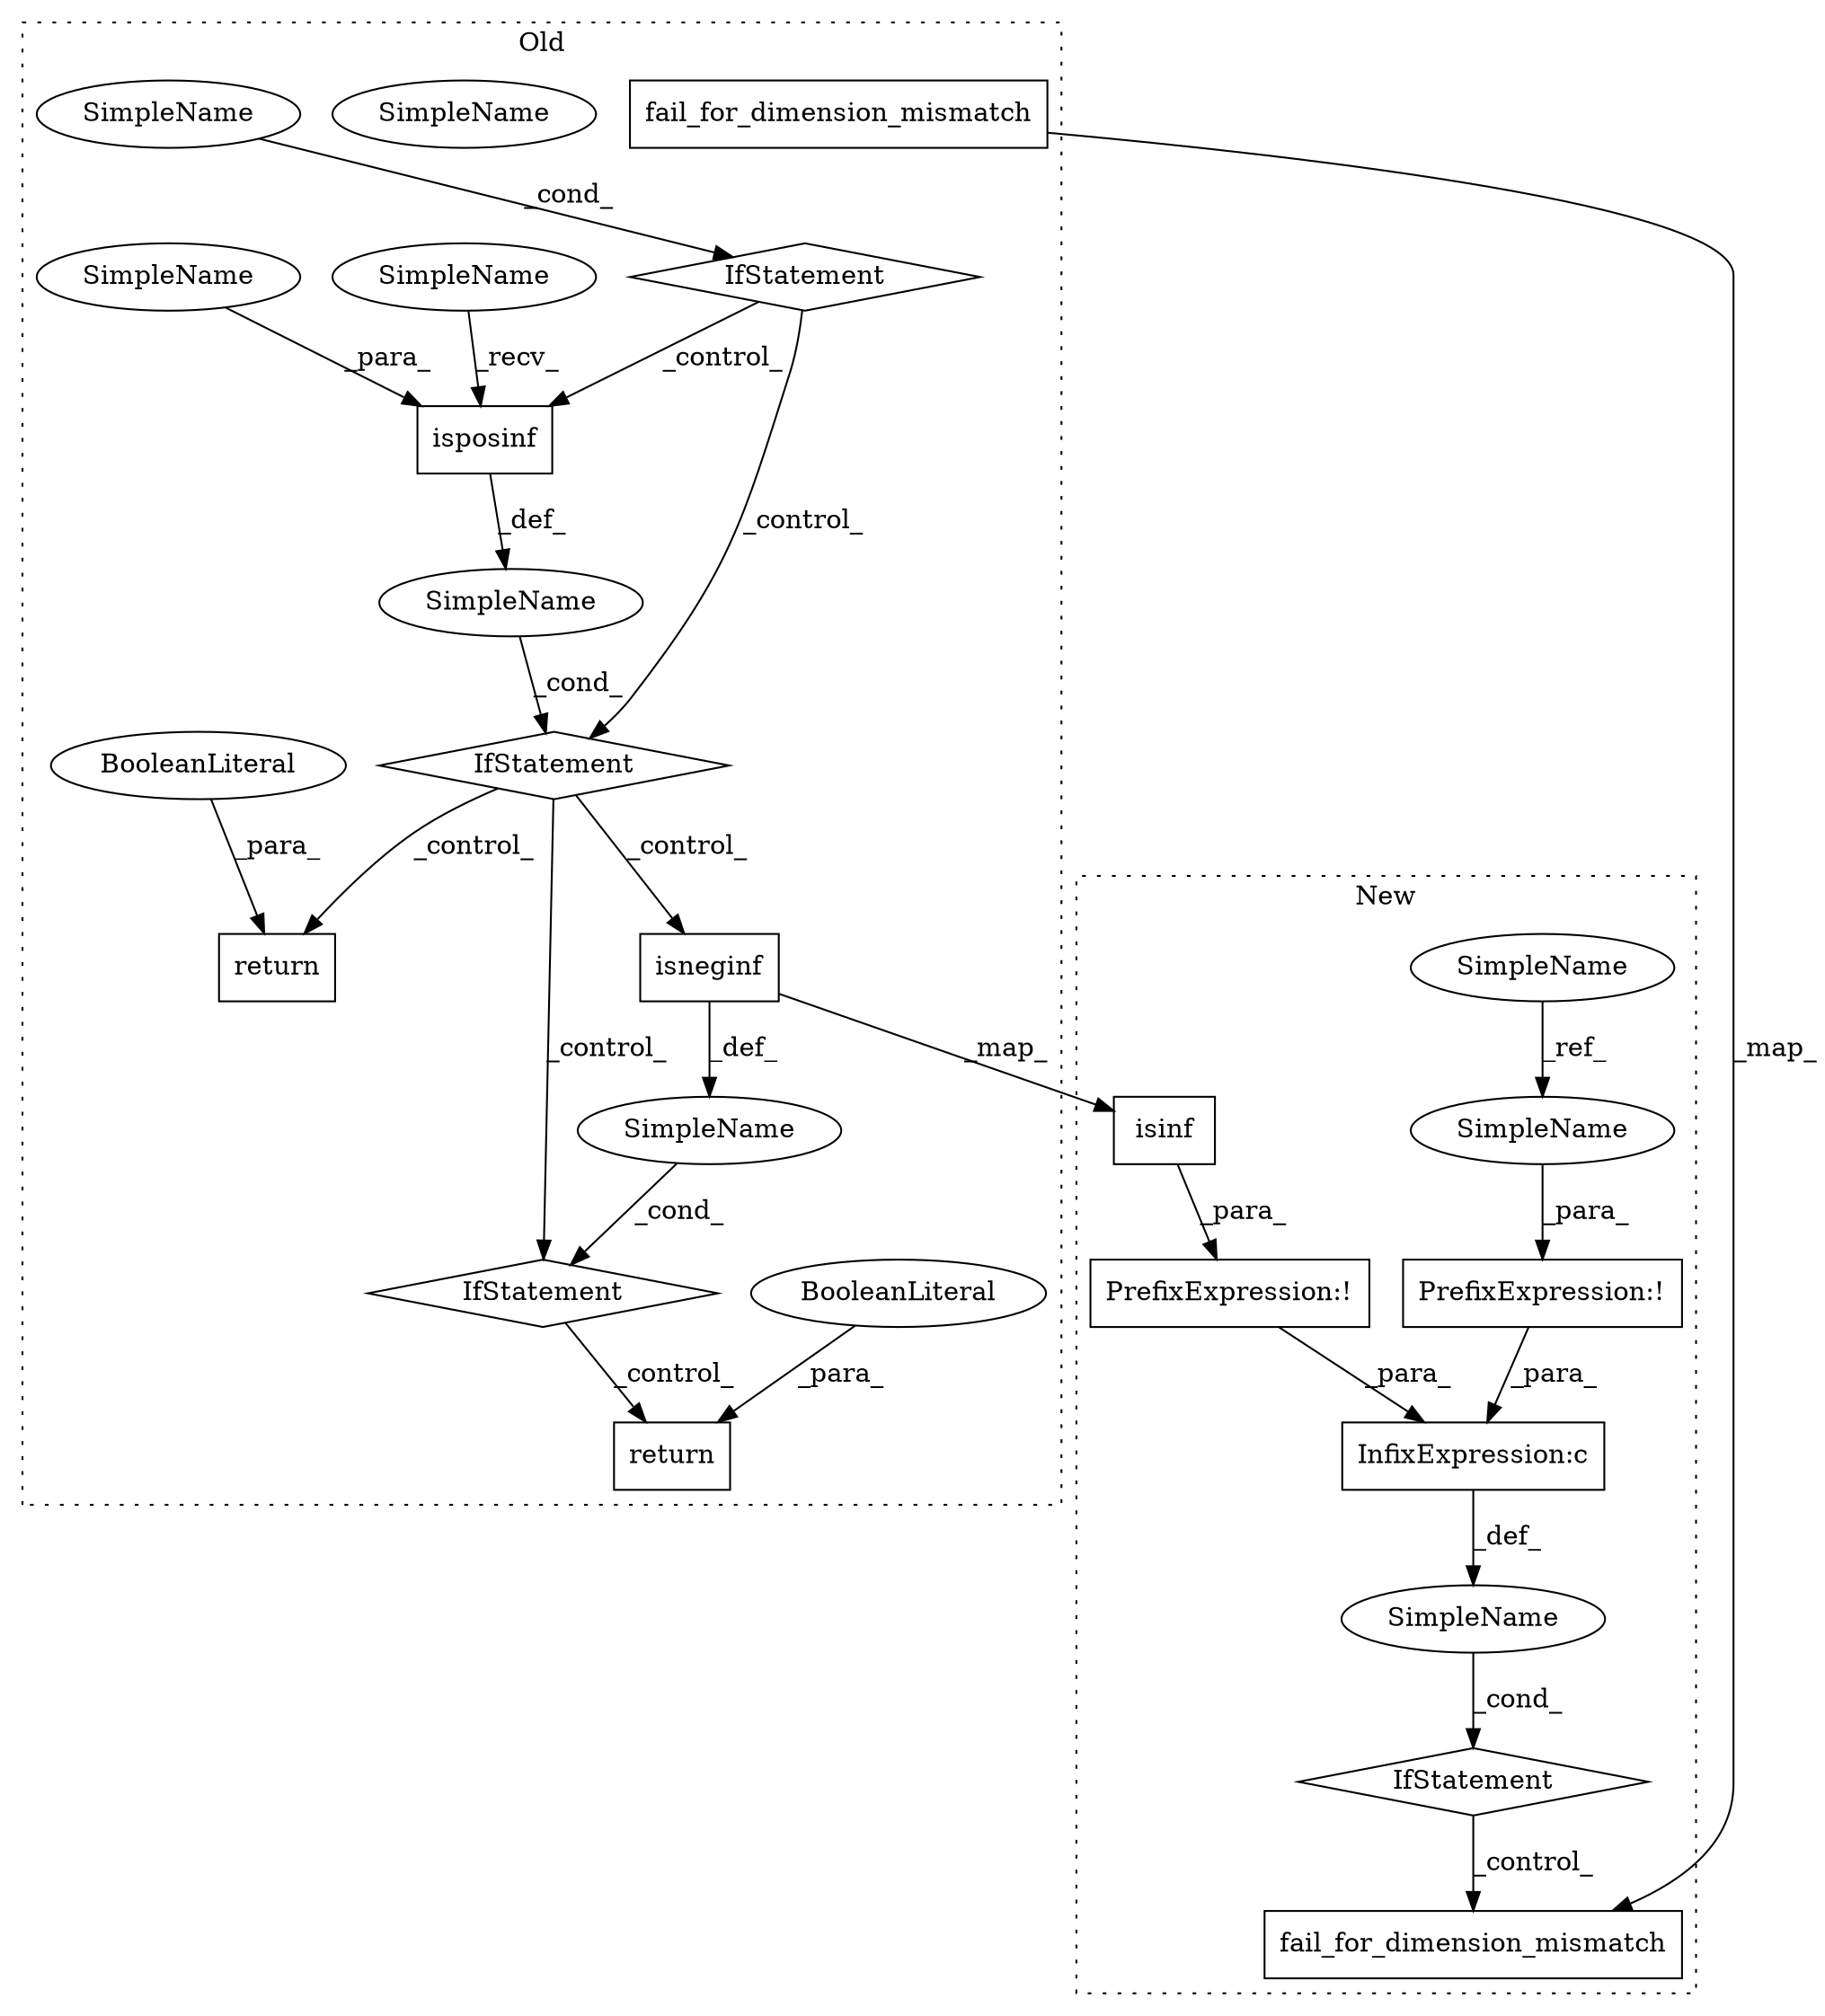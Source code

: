 digraph G {
subgraph cluster0 {
1 [label="fail_for_dimension_mismatch" a="32" s="28279,28326" l="28,1" shape="box"];
6 [label="isposinf" a="32" s="28156,28170" l="9,1" shape="box"];
7 [label="isneginf" a="32" s="28220,28234" l="9,1" shape="box"];
11 [label="SimpleName" a="42" s="" l="" shape="ellipse"];
12 [label="IfStatement" a="25" s="28210,28235" l="4,2" shape="diamond"];
14 [label="IfStatement" a="25" s="28146,28171" l="4,2" shape="diamond"];
15 [label="SimpleName" a="42" s="28127" l="9" shape="ellipse"];
16 [label="IfStatement" a="25" s="28123,28136" l="4,2" shape="diamond"];
17 [label="SimpleName" a="42" s="" l="" shape="ellipse"];
18 [label="return" a="41" s="28247" l="7" shape="box"];
19 [label="BooleanLiteral" a="9" s="28254" l="5" shape="ellipse"];
20 [label="return" a="41" s="28183" l="7" shape="box"];
21 [label="BooleanLiteral" a="9" s="28190" l="4" shape="ellipse"];
22 [label="SimpleName" a="42" s="28150" l="5" shape="ellipse"];
24 [label="SimpleName" a="42" s="28127" l="9" shape="ellipse"];
25 [label="SimpleName" a="42" s="28165" l="5" shape="ellipse"];
label = "Old";
style="dotted";
}
subgraph cluster1 {
2 [label="fail_for_dimension_mismatch" a="32" s="26985,27032" l="28,1" shape="box"];
3 [label="IfStatement" a="25" s="26938,26975" l="4,2" shape="diamond"];
4 [label="SimpleName" a="42" s="" l="" shape="ellipse"];
5 [label="PrefixExpression:!" a="38" s="26942" l="1" shape="box"];
8 [label="isinf" a="32" s="26963,26974" l="6,1" shape="box"];
9 [label="PrefixExpression:!" a="38" s="26956" l="1" shape="box"];
10 [label="InfixExpression:c" a="27" s="26952" l="4" shape="box"];
13 [label="SimpleName" a="42" s="26901" l="9" shape="ellipse"];
23 [label="SimpleName" a="42" s="26943" l="9" shape="ellipse"];
label = "New";
style="dotted";
}
1 -> 2 [label="_map_"];
3 -> 2 [label="_control_"];
4 -> 3 [label="_cond_"];
5 -> 10 [label="_para_"];
6 -> 11 [label="_def_"];
7 -> 8 [label="_map_"];
7 -> 17 [label="_def_"];
8 -> 9 [label="_para_"];
9 -> 10 [label="_para_"];
10 -> 4 [label="_def_"];
11 -> 14 [label="_cond_"];
12 -> 18 [label="_control_"];
13 -> 23 [label="_ref_"];
14 -> 20 [label="_control_"];
14 -> 12 [label="_control_"];
14 -> 7 [label="_control_"];
16 -> 6 [label="_control_"];
16 -> 14 [label="_control_"];
17 -> 12 [label="_cond_"];
19 -> 18 [label="_para_"];
21 -> 20 [label="_para_"];
22 -> 6 [label="_recv_"];
23 -> 5 [label="_para_"];
24 -> 16 [label="_cond_"];
25 -> 6 [label="_para_"];
}